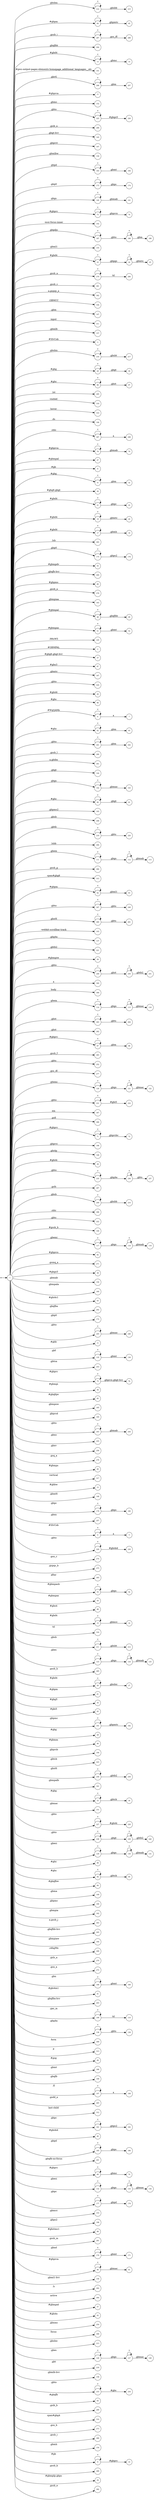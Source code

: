 digraph NFA {
  rankdir=LR;
  node [shape=circle, fontsize=10];
  __start [shape=point, label=""];
  __start -> 1;
  214 [label="214"];
  54 [label="54"];
  64 [label="64"];
  287 [label="287"];
  204 [label="204"];
  13 [label="13"];
  101 [label="101"];
  206 [label="206"];
  77 [label="77"];
  16 [label="16"];
  152 [label="152"];
  225 [label="225"];
  268 [label="268"];
  145 [label="145"];
  197 [label="197"];
  240 [label="240"];
  159 [label="159"];
  169 [label="169"];
  183 [label="183"];
  173 [label="173"];
  140 [label="140"];
  49 [label="49"];
  118 [label="118"];
  113 [label="113"];
  174 [label="174"];
  73 [label="73"];
  102 [label="102"];
  187 [label="187"];
  155 [label="155"];
  23 [label="23"];
  279 [label="279"];
  281 [label="281"];
  302 [label="302"];
  104 [label="104"];
  125 [label="125"];
  147 [label="147"];
  311 [label="311"];
  207 [label="207"];
  250 [label="250"];
  157 [label="157"];
  3 [label="3"];
  216 [label="216"];
  29 [label="29"];
  298 [label="298"];
  93 [label="93"];
  236 [label="236"];
  96 [label="96"];
  295 [label="295"];
  318 [label="318"];
  310 [label="310"];
  106 [label="106"];
  297 [label="297"];
  78 [label="78"];
  47 [label="47"];
  8 [label="8"];
  112 [label="112"];
  31 [label="31"];
  36 [label="36"];
  21 [label="21"];
  20 [label="20"];
  19 [label="19"];
  17 [label="17"];
  7 [label="7"];
  264 [label="264"];
  293 [label="293"];
  119 [label="119"];
  65 [label="65"];
  131 [label="131"];
  175 [label="175"];
  55 [label="55"];
  200 [label="200"];
  66 [label="66"];
  278 [label="278"];
  163 [label="163"];
  48 [label="48"];
  51 [label="51"];
  52 [label="52"];
  70 [label="70"];
  105 [label="105"];
  2 [label="2"];
  134 [label="134"];
  37 [label="37"];
  87 [label="87"];
  167 [label="167"];
  224 [label="224"];
  44 [label="44"];
  86 [label="86"];
  6 [label="6"];
  92 [label="92"];
  63 [label="63"];
  128 [label="128"];
  210 [label="210"];
  228 [label="228"];
  230 [label="230"];
  241 [label="241"];
  290 [label="290"];
  301 [label="301"];
  144 [label="144"];
  142 [label="142"];
  90 [label="90"];
  193 [label="193"];
  208 [label="208"];
  74 [label="74"];
  219 [label="219"];
  294 [label="294"];
  1 [label="1"];
  111 [label="111"];
  239 [label="239"];
  284 [label="284"];
  315 [label="315"];
  62 [label="62"];
  247 [label="247"];
  260 [label="260"];
  217 [label="217"];
  32 [label="32"];
  103 [label="103"];
  178 [label="178"];
  232 [label="232"];
  137 [label="137"];
  221 [label="221"];
  27 [label="27"];
  58 [label="58"];
  237 [label="237"];
  249 [label="249"];
  300 [label="300"];
  306 [label="306"];
  114 [label="114"];
  263 [label="263"];
  262 [label="262"];
  67 [label="67"];
  171 [label="171"];
  283 [label="283"];
  252 [label="252"];
  277 [label="277"];
  120 [label="120"];
  251 [label="251"];
  231 [label="231"];
  143 [label="143"];
  307 [label="307"];
  266 [label="266"];
  71 [label="71"];
  196 [label="196"];
  146 [label="146"];
  39 [label="39"];
  186 [label="186"];
  212 [label="212"];
  220 [label="220"];
  235 [label="235"];
  267 [label="267"];
  209 [label="209"];
  296 [label="296"];
  222 [label="222"];
  100 [label="100"];
  117 [label="117"];
  82 [label="82"];
  271 [label="271"];
  38 [label="38"];
  150 [label="150"];
  160 [label="160"];
  259 [label="259"];
  43 [label="43"];
  202 [label="202"];
  172 [label="172"];
  245 [label="245"];
  11 [label="11"];
  135 [label="135"];
  253 [label="253"];
  24 [label="24"];
  75 [label="75"];
  248 [label="248"];
  56 [label="56"];
  85 [label="85"];
  165 [label="165"];
  195 [label="195"];
  243 [label="243"];
  255 [label="255"];
  76 [label="76"];
  256 [label="256"];
  276 [label="276"];
  60 [label="60"];
  317 [label="317"];
  81 [label="81"];
  12 [label="12"];
  148 [label="148"];
  179 [label="179"];
  257 [label="257"];
  4 [label="4"];
  229 [label="229"];
  274 [label="274"];
  275 [label="275"];
  280 [label="280"];
  305 [label="305"];
  53 [label="53"];
  122 [label="122"];
  50 [label="50"];
  88 [label="88"];
  15 [label="15"];
  141 [label="141"];
  215 [label="215"];
  246 [label="246"];
  316 [label="316"];
  211 [label="211"];
  123 [label="123"];
  285 [label="285"];
  26 [label="26"];
  61 [label="61"];
  35 [label="35"];
  45 [label="45"];
  191 [label="191"];
  10 [label="10"];
  28 [label="28"];
  25 [label="25"];
  30 [label="30"];
  46 [label="46"];
  68 [label="68"];
  91 [label="91"];
  194 [label="194"];
  22 [label="22"];
  223 [label="223"];
  258 [label="258"];
  161 [label="161"];
  226 [label="226"];
  182 [label="182"];
  33 [label="33"];
  151 [label="151"];
  227 [label="227"];
  14 [label="14"];
  108 [label="108"];
  238 [label="238"];
  129 [label="129"];
  89 [label="89"];
  94 [label="94"];
  84 [label="84"];
  149 [label="149"];
  136 [label="136"];
  190 [label="190"];
  162 [label="162"];
  303 [label="303"];
  18 [label="18"];
  205 [label="205"];
  95 [label="95"];
  164 [label="164"];
  299 [label="299"];
  270 [label="270"];
  272 [label="272"];
  168 [label="168"];
  116 [label="116"];
  189 [label="189"];
  97 [label="97"];
  192 [label="192"];
  242 [label="242"];
  41 [label="41"];
  261 [label="261"];
  115 [label="115"];
  203 [label="203"];
  234 [label="234"];
  109 [label="109"];
  138 [label="138"];
  309 [label="309"];
  313 [label="313"];
  130 [label="130"];
  5 [label="5"];
  79 [label="79"];
  99 [label="99"];
  121 [label="121"];
  133 [label="133"];
  166 [label="166"];
  199 [label="199"];
  107 [label="107"];
  180 [label="180"];
  265 [label="265"];
  312 [label="312"];
  181 [label="181"];
  34 [label="34"];
  40 [label="40"];
  184 [label="184"];
  176 [label="176"];
  185 [label="185"];
  201 [label="201"];
  69 [label="69"];
  132 [label="132"];
  177 [label="177"];
  153 [label="153"];
  244 [label="244"];
  198 [label="198"];
  72 [label="72"];
  98 [label="98"];
  291 [label="291"];
  170 [label="170"];
  80 [label="80"];
  110 [label="110"];
  127 [label="127"];
  156 [label="156"];
  292 [label="292"];
  304 [label="304"];
  57 [label="57"];
  42 [label="42"];
  254 [label="254"];
  188 [label="188"];
  308 [label="308"];
  213 [label="213"];
  126 [label="126"];
  218 [label="218"];
  158 [label="158"];
  233 [label="233"];
  83 [label="83"];
  269 [label="269"];
  139 [label="139"];
  314 [label="314"];
  124 [label="124"];
  273 [label="273"];
  286 [label="286"];
  154 [label="154"];
  9 [label="9"];
  289 [label="289"];
  288 [label="288"];
  59 [label="59"];
  282 [label="282"];
  { node [shape=doublecircle]; 2 3 5 7 8 10 11 12 14 16 18 20 22 25 27 28 30 32 34 35 36 37 38 39 40 41 42 43 44 45 46 47 49 50 52 54 55 56 57 58 59 60 61 63 65 66 68 70 72 74 76 77 79 81 82 83 84 85 86 87 88 89 91 93 95 97 98 99 100 101 102 103 104 105 106 108 110 113 116 119 122 125 128 131 134 136 137 139 141 143 144 145 146 147 148 149 150 151 152 153 154 155 156 157 158 159 160 161 162 163 164 165 166 167 169 171 172 174 176 178 180 182 184 186 189 190 192 193 194 195 196 197 198 199 200 201 202 203 204 205 207 208 210 212 213 215 217 218 220 221 222 223 224 226 228 230 232 234 237 240 242 244 246 248 251 252 253 254 255 256 257 259 261 262 264 265 266 267 268 269 270 271 272 273 274 275 276 277 278 280 281 282 283 284 285 286 288 289 290 291 292 293 294 295 296 298 299 300 301 302 303 304 305 306 307 308 309 310 311 312 313 314 315 316 317 318 }
  1 -> 2 [label="#GBMPAL"];
  1 -> 3 [label="#SIvCob"];
  1 -> 4 [label="#SIvCob"];
  4 -> 4 [label="*"];
  4 -> 5 [label="a"];
  1 -> 6 [label="#WqQANb"];
  6 -> 6 [label="*"];
  6 -> 7 [label="a"];
  1 -> 8 [label="#gb"];
  1 -> 9 [label="#gb"];
  9 -> 9 [label="*"];
  9 -> 10 [label="#gbprc"];
  1 -> 11 [label="#gbb"];
  1 -> 12 [label="#gbbw"];
  1 -> 13 [label="#gbd4"];
  13 -> 13 [label="*"];
  13 -> 14 [label=".gbmc"];
  1 -> 15 [label="#gbd4"];
  15 -> 15 [label="*"];
  15 -> 16 [label=".gbmcc"];
  1 -> 17 [label="#gbd4"];
  17 -> 17 [label="*"];
  17 -> 18 [label=".gbmh"];
  1 -> 19 [label="#gbd4"];
  19 -> 19 [label="*"];
  19 -> 20 [label=".gbmtc"];
  1 -> 21 [label="#gbd4"];
  21 -> 21 [label="*"];
  21 -> 22 [label=".gbpc"];
  1 -> 23 [label="#gbd4"];
  23 -> 23 [label="*"];
  23 -> 24 [label=".gbpgs"];
  24 -> 24 [label="*"];
  24 -> 25 [label=".gbmtc"];
  1 -> 26 [label="#gbd4"];
  26 -> 26 [label="*"];
  26 -> 27 [label=".gbsbic"];
  1 -> 28 [label="#gbg"];
  1 -> 29 [label="#gbg"];
  29 -> 29 [label="*"];
  29 -> 30 [label=".gbgt"];
  1 -> 31 [label="#gbg"];
  31 -> 31 [label="*"];
  31 -> 32 [label=".gbm"];
  1 -> 33 [label="#gbg"];
  33 -> 33 [label="*"];
  33 -> 34 [label=".gbtcb"];
  1 -> 35 [label="#gbg5"];
  1 -> 36 [label="#gbg6.gbgt"];
  1 -> 37 [label="#gbg6.gbgt-hvr"];
  1 -> 38 [label="#gbgs5"];
  1 -> 39 [label="#gbi4i"];
  1 -> 40 [label="#gbi4id"];
  1 -> 41 [label="#gbi4m1"];
  1 -> 42 [label="#gbi4s"];
  1 -> 43 [label="#gbi4s1"];
  1 -> 44 [label="#gbi4t"];
  1 -> 45 [label="#gbi5"];
  1 -> 46 [label="#gbmm"];
  1 -> 47 [label="#gbmpal"];
  1 -> 48 [label="#gbmpal"];
  48 -> 48 [label="*"];
  48 -> 49 [label=".gbqfbb"];
  1 -> 50 [label="#gbmpas"];
  1 -> 51 [label="#gbmpas"];
  51 -> 51 [label="*"];
  51 -> 52 [label=".gbmt"];
  1 -> 53 [label="#gbmpasb"];
  53 -> 53 [label="*"];
  53 -> 54 [label=".gbps"];
  1 -> 55 [label="#gbmpdv"];
  1 -> 56 [label="#gbmpi"];
  1 -> 57 [label="#gbmpid"];
  1 -> 58 [label="#gbmpiw"];
  1 -> 59 [label="#gbmplp.gbps"];
  1 -> 60 [label="#gbmps"];
  1 -> 61 [label="#gbpm"];
  1 -> 62 [label="#gbpm"];
  62 -> 62 [label="*"];
  62 -> 63 [label=".gbml1"];
  1 -> 64 [label="#gbpm"];
  64 -> 64 [label="*"];
  64 -> 65 [label=".gbpmtc"];
  1 -> 66 [label="#gbpms"];
  1 -> 67 [label="#gbprc"];
  67 -> 67 [label="*"];
  67 -> 68 [label=".gbm"];
  1 -> 69 [label="#gbprc"];
  69 -> 69 [label="*"];
  69 -> 70 [label=".gbmc"];
  1 -> 71 [label="#gbprc"];
  71 -> 71 [label="*"];
  71 -> 72 [label=".gbprcbc"];
  1 -> 73 [label="#gbprc"];
  73 -> 73 [label="*"];
  73 -> 74 [label=".gbprcx"];
  1 -> 75 [label="#gbprc"];
  75 -> 75 [label="*"];
  75 -> 76 [label=".gbprcx.gbgt-hvr"];
  1 -> 77 [label="#gbprca"];
  1 -> 78 [label="#gbprca"];
  78 -> 78 [label="*"];
  78 -> 79 [label=".gbmab"];
  1 -> 80 [label="#gbprca"];
  80 -> 80 [label="*"];
  80 -> 81 [label=".gbmac"];
  1 -> 82 [label="#gbprcs"];
  1 -> 83 [label="#gbqfb"];
  1 -> 84 [label="#gbqfbw"];
  1 -> 85 [label="#gbqfqw"];
  1 -> 86 [label="#gbs"];
  1 -> 87 [label="#gbx3"];
  1 -> 88 [label="#gbx4"];
  1 -> 89 [label="#gbz"];
  1 -> 90 [label="#gbz"];
  90 -> 90 [label="*"];
  90 -> 91 [label=".gbgt"];
  1 -> 92 [label="#gbz"];
  92 -> 92 [label="*"];
  92 -> 93 [label=".gbm"];
  1 -> 94 [label="#gbz"];
  94 -> 94 [label="*"];
  94 -> 95 [label=".gbtcb"];
  1 -> 96 [label="#gbz"];
  96 -> 96 [label="*"];
  96 -> 97 [label=".gbzt"];
  1 -> 98 [label="#gbztms1"];
  1 -> 99 [label="#gog"];
  1 -> 100 [label="#gssb_b"];
  1 -> 101 [label="#gws-output-pages-elements-homepage_additional_languages__als"];
  1 -> 102 [label="-moz-focus-inner"];
  1 -> 103 [label="-webkit-scrollbar-track"];
  1 -> 104 [label=".GBMCC"];
  1 -> 105 [label=".H6sW5"];
  1 -> 106 [label=".ds"];
  1 -> 107 [label=".fl"];
  107 -> 107 [label="*"];
  107 -> 108 [label="a"];
  1 -> 109 [label=".gac_m"];
  109 -> 109 [label="*"];
  109 -> 110 [label="td"];
  1 -> 111 [label=".gbem"];
  111 -> 111 [label="*"];
  111 -> 112 [label=".gbgs"];
  112 -> 112 [label="*"];
  112 -> 113 [label=".gbmab"];
  1 -> 114 [label=".gbem"];
  114 -> 114 [label="*"];
  114 -> 115 [label=".gbgs"];
  115 -> 115 [label="*"];
  115 -> 116 [label=".gbmac"];
  1 -> 117 [label=".gbemi"];
  117 -> 117 [label="*"];
  117 -> 118 [label=".gbgs"];
  118 -> 118 [label="*"];
  118 -> 119 [label=".gbmab"];
  1 -> 120 [label=".gbemi"];
  120 -> 120 [label="*"];
  120 -> 121 [label=".gbgs"];
  121 -> 121 [label="*"];
  121 -> 122 [label=".gbmac"];
  1 -> 123 [label=".gbes"];
  123 -> 123 [label="*"];
  123 -> 124 [label=".gbgs"];
  124 -> 124 [label="*"];
  124 -> 125 [label=".gbmab"];
  1 -> 126 [label=".gbes"];
  126 -> 126 [label="*"];
  126 -> 127 [label=".gbgs"];
  127 -> 127 [label="*"];
  127 -> 128 [label=".gbmac"];
  1 -> 129 [label=".gbesi"];
  129 -> 129 [label="*"];
  129 -> 130 [label=".gbgs"];
  130 -> 130 [label="*"];
  130 -> 131 [label=".gbmab"];
  1 -> 132 [label=".gbesi"];
  132 -> 132 [label="*"];
  132 -> 133 [label=".gbgs"];
  133 -> 133 [label="*"];
  133 -> 134 [label=".gbmac"];
  1 -> 135 [label=".gbf"];
  135 -> 135 [label="*"];
  135 -> 136 [label=".gbmt"];
  1 -> 137 [label=".gbg4a"];
  1 -> 138 [label=".gbg4a"];
  138 -> 138 [label="*"];
  138 -> 139 [label=".gbts"];
  1 -> 140 [label=".gbgs"];
  140 -> 140 [label="*"];
  140 -> 141 [label=".gbmab"];
  1 -> 142 [label=".gbgs"];
  142 -> 142 [label="*"];
  142 -> 143 [label=".gbmac"];
  1 -> 144 [label=".gbgt"];
  1 -> 145 [label=".gbgt-hvr"];
  1 -> 146 [label=".gbi4p"];
  1 -> 147 [label=".gbm"];
  1 -> 148 [label=".gbm0l"];
  1 -> 149 [label=".gbma"];
  1 -> 150 [label=".gbmab"];
  1 -> 151 [label=".gbmac"];
  1 -> 152 [label=".gbmc"];
  1 -> 153 [label=".gbmcc"];
  1 -> 154 [label=".gbmh"];
  1 -> 155 [label=".gbml1"];
  1 -> 156 [label=".gbml1-hvr"];
  1 -> 157 [label=".gbmlb"];
  1 -> 158 [label=".gbmlb-hvr"];
  1 -> 159 [label=".gbmlbw"];
  1 -> 160 [label=".gbmpala"];
  1 -> 161 [label=".gbmpalb"];
  1 -> 162 [label=".gbmpia"];
  1 -> 163 [label=".gbmpiaa"];
  1 -> 164 [label=".gbmpiaw"];
  1 -> 165 [label=".gbmpnw"];
  1 -> 166 [label=".gbmt"];
  1 -> 167 [label=".gbmtc"];
  1 -> 168 [label=".gbn"];
  168 -> 168 [label="*"];
  168 -> 169 [label=".gbmt"];
  1 -> 170 [label=".gbnd"];
  170 -> 170 [label="*"];
  170 -> 171 [label=".gbmt"];
  1 -> 172 [label=".gbp0"];
  1 -> 173 [label=".gbp0"];
  173 -> 173 [label="*"];
  173 -> 174 [label=".gbps"];
  1 -> 175 [label=".gbp0"];
  175 -> 175 [label="*"];
  175 -> 176 [label=".gbps2"];
  1 -> 177 [label=".gbpc"];
  177 -> 177 [label="*"];
  177 -> 178 [label=".gbpd"];
  1 -> 179 [label=".gbpc"];
  179 -> 179 [label="*"];
  179 -> 180 [label=".gbps"];
  1 -> 181 [label=".gbpc"];
  181 -> 181 [label="*"];
  181 -> 182 [label=".gbps2"];
  1 -> 183 [label=".gbpd"];
  183 -> 183 [label="*"];
  183 -> 184 [label=".gbmt"];
  1 -> 185 [label=".gbpd"];
  185 -> 185 [label="*"];
  185 -> 186 [label=".gbps"];
  1 -> 187 [label=".gbpdjs"];
  187 -> 187 [label="*"];
  187 -> 188 [label=".gbto"];
  188 -> 188 [label="*"];
  188 -> 189 [label=".gbm"];
  1 -> 190 [label=".gbpmc"];
  1 -> 191 [label=".gbpmc"];
  191 -> 191 [label="*"];
  191 -> 192 [label=".gbpmtc"];
  1 -> 193 [label=".gbpms2"];
  1 -> 194 [label=".gbprcb"];
  1 -> 195 [label=".gbprcd"];
  1 -> 196 [label=".gbprci"];
  1 -> 197 [label=".gbprct"];
  1 -> 198 [label=".gbps2"];
  1 -> 199 [label=".gbqfb"];
  1 -> 200 [label=".gbqfb-hvr"];
  1 -> 201 [label=".gbqfb-no-focus"];
  1 -> 202 [label=".gbqfba"];
  1 -> 203 [label=".gbqfba-hvr"];
  1 -> 204 [label=".gbqfbb"];
  1 -> 205 [label=".gbqfbb-hvr"];
  1 -> 206 [label=".gbrtl"];
  206 -> 206 [label="*"];
  206 -> 207 [label=".gbm"];
  1 -> 208 [label=".gbsb"];
  1 -> 209 [label=".gbsb"];
  209 -> 209 [label="*"];
  209 -> 210 [label=".gbsbb"];
  1 -> 211 [label=".gbsb"];
  211 -> 211 [label="*"];
  211 -> 212 [label=".gbsbt"];
  1 -> 213 [label=".gbsbic"];
  1 -> 214 [label=".gbsbis"];
  214 -> 214 [label="*"];
  214 -> 215 [label=".gbsbb"];
  1 -> 216 [label=".gbsbis"];
  216 -> 216 [label="*"];
  216 -> 217 [label=".gbsbt"];
  1 -> 218 [label=".gbt"];
  1 -> 219 [label=".gbtb"];
  219 -> 219 [label="*"];
  219 -> 220 [label=".gbts"];
  1 -> 221 [label=".gbtb2"];
  1 -> 222 [label=".gbtc"];
  1 -> 223 [label=".gbtcb"];
  1 -> 224 [label=".gbto"];
  1 -> 225 [label=".gbto"];
  225 -> 225 [label="*"];
  225 -> 226 [label="#gbgs5"];
  1 -> 227 [label=".gbto"];
  227 -> 227 [label="*"];
  227 -> 228 [label="#gbi4i"];
  1 -> 229 [label=".gbto"];
  229 -> 229 [label="*"];
  229 -> 230 [label="#gbi4id"];
  1 -> 231 [label=".gbto"];
  231 -> 231 [label="*"];
  231 -> 232 [label="#gbi5"];
  1 -> 233 [label=".gbto"];
  233 -> 233 [label="*"];
  233 -> 234 [label="#gbs"];
  1 -> 235 [label=".gbto"];
  235 -> 235 [label="*"];
  235 -> 236 [label=".gbg4a"];
  236 -> 236 [label="*"];
  236 -> 237 [label=".gbts"];
  1 -> 238 [label=".gbto"];
  238 -> 238 [label="*"];
  238 -> 239 [label=".gbgt"];
  239 -> 239 [label="*"];
  239 -> 240 [label=".gbtb2"];
  1 -> 241 [label=".gbto"];
  241 -> 241 [label="*"];
  241 -> 242 [label=".gbm"];
  1 -> 243 [label=".gbto"];
  243 -> 243 [label="*"];
  243 -> 244 [label=".gbmab"];
  1 -> 245 [label=".gbto"];
  245 -> 245 [label="*"];
  245 -> 246 [label=".gbmac"];
  1 -> 247 [label=".gbto"];
  247 -> 247 [label="*"];
  247 -> 248 [label=".gbts"];
  1 -> 249 [label=".gbto"];
  249 -> 249 [label="*"];
  249 -> 250 [label=".gbzt"];
  250 -> 250 [label="*"];
  250 -> 251 [label=".gbtb2"];
  1 -> 252 [label=".gbts"];
  1 -> 253 [label=".gbtsa"];
  1 -> 254 [label=".gbxms"];
  1 -> 255 [label=".gbxo"];
  1 -> 256 [label=".gbxv"];
  1 -> 257 [label=".gbxx"];
  1 -> 258 [label=".gbz0l"];
  258 -> 258 [label="*"];
  258 -> 259 [label=".gbtb2"];
  1 -> 260 [label=".gbz0l"];
  260 -> 260 [label="*"];
  260 -> 261 [label=".gbts"];
  1 -> 262 [label=".gbzt"];
  1 -> 263 [label=".gbzt"];
  263 -> 263 [label="*"];
  263 -> 264 [label=".gbts"];
  1 -> 265 [label=".gsdd_a"];
  1 -> 266 [label=".gsfi"];
  1 -> 267 [label=".gsfs"];
  1 -> 268 [label=".gsib_a"];
  1 -> 269 [label=".gsib_b"];
  1 -> 270 [label=".gsls_a"];
  1 -> 271 [label=".gsmq_a"];
  1 -> 272 [label=".gsn_a"];
  1 -> 273 [label=".gsn_b"];
  1 -> 274 [label=".gsn_c"];
  1 -> 275 [label=".gspqs_b"];
  1 -> 276 [label=".gsq_a"];
  1 -> 277 [label=".gss_ifl"];
  1 -> 278 [label=".gssb_a"];
  1 -> 279 [label=".gssb_a"];
  279 -> 279 [label="*"];
  279 -> 280 [label="td"];
  1 -> 281 [label=".gssb_c"];
  1 -> 282 [label=".gssb_e"];
  1 -> 283 [label=".gssb_f"];
  1 -> 284 [label=".gssb_g"];
  1 -> 285 [label=".gssb_h"];
  1 -> 286 [label=".gssb_i"];
  1 -> 287 [label=".gssb_i"];
  287 -> 287 [label="*"];
  287 -> 288 [label=".gss_ifl"];
  1 -> 289 [label=".gssb_k"];
  1 -> 290 [label=".gssb_l"];
  1 -> 291 [label=".gssb_m"];
  1 -> 292 [label=".h"];
  1 -> 293 [label=".lsb"];
  1 -> 294 [label=".lsbb"];
  1 -> 295 [label=".lst"];
  1 -> 296 [label=".sblc"];
  1 -> 297 [label=".sblc"];
  297 -> 297 [label="*"];
  297 -> 298 [label="a"];
  1 -> 299 [label=".z4hgWe"];
  1 -> 300 [label="a"];
  1 -> 301 [label="a.gbiba"];
  1 -> 302 [label="a.gspqs_a"];
  1 -> 303 [label="a.gssb_j"];
  1 -> 304 [label="active"];
  1 -> 305 [label="after"];
  1 -> 306 [label="body"];
  1 -> 307 [label="em"];
  1 -> 308 [label="focus"];
  1 -> 309 [label="form"];
  1 -> 310 [label="hover"];
  1 -> 311 [label="input"];
  1 -> 312 [label="last-child"];
  1 -> 313 [label="p"];
  1 -> 314 [label="span#gbg4"];
  1 -> 315 [label="span#gbg6"];
  1 -> 316 [label="td"];
  1 -> 317 [label="vertical"];
  1 -> 318 [label="visited"];
}
